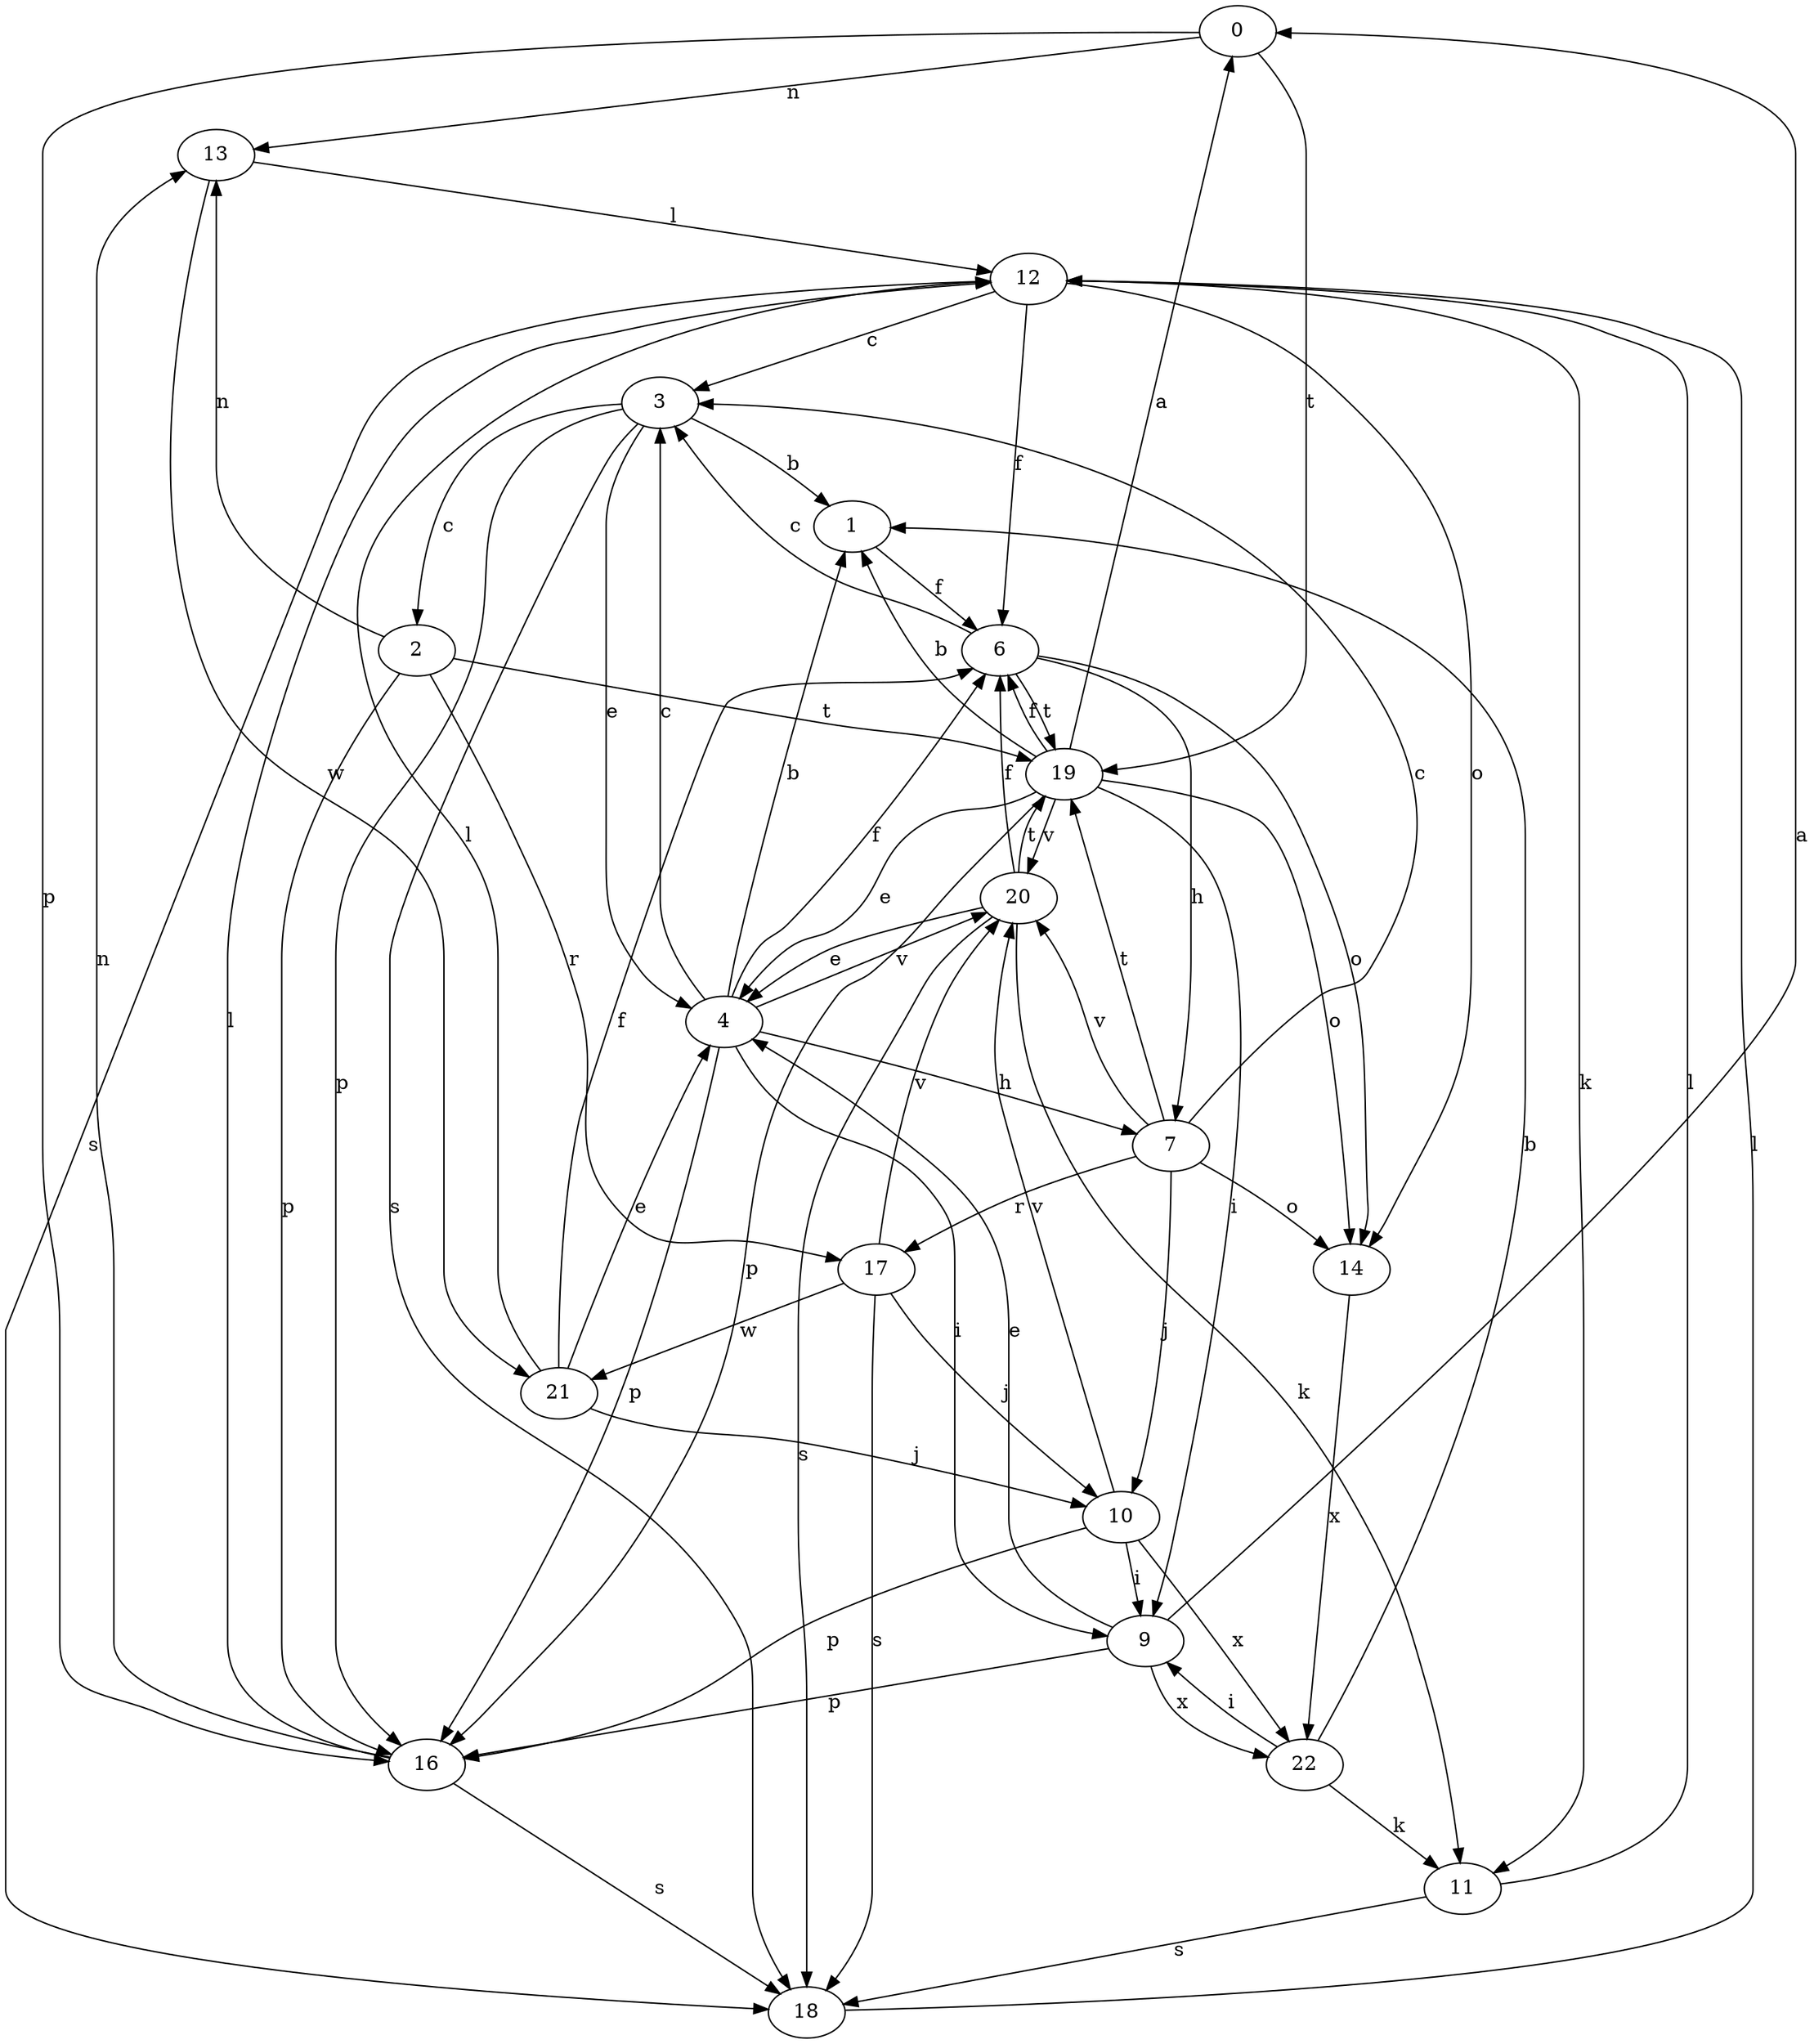 strict digraph  {
0;
1;
2;
3;
4;
6;
7;
9;
10;
11;
12;
13;
14;
16;
17;
18;
19;
20;
21;
22;
0 -> 13  [label=n];
0 -> 16  [label=p];
0 -> 19  [label=t];
1 -> 6  [label=f];
2 -> 13  [label=n];
2 -> 16  [label=p];
2 -> 17  [label=r];
2 -> 19  [label=t];
3 -> 1  [label=b];
3 -> 2  [label=c];
3 -> 4  [label=e];
3 -> 16  [label=p];
3 -> 18  [label=s];
4 -> 1  [label=b];
4 -> 3  [label=c];
4 -> 6  [label=f];
4 -> 7  [label=h];
4 -> 9  [label=i];
4 -> 16  [label=p];
4 -> 20  [label=v];
6 -> 3  [label=c];
6 -> 7  [label=h];
6 -> 14  [label=o];
6 -> 19  [label=t];
7 -> 3  [label=c];
7 -> 10  [label=j];
7 -> 14  [label=o];
7 -> 17  [label=r];
7 -> 19  [label=t];
7 -> 20  [label=v];
9 -> 0  [label=a];
9 -> 4  [label=e];
9 -> 16  [label=p];
9 -> 22  [label=x];
10 -> 9  [label=i];
10 -> 16  [label=p];
10 -> 20  [label=v];
10 -> 22  [label=x];
11 -> 12  [label=l];
11 -> 18  [label=s];
12 -> 3  [label=c];
12 -> 6  [label=f];
12 -> 11  [label=k];
12 -> 14  [label=o];
12 -> 18  [label=s];
13 -> 12  [label=l];
13 -> 21  [label=w];
14 -> 22  [label=x];
16 -> 12  [label=l];
16 -> 13  [label=n];
16 -> 18  [label=s];
17 -> 10  [label=j];
17 -> 18  [label=s];
17 -> 20  [label=v];
17 -> 21  [label=w];
18 -> 12  [label=l];
19 -> 0  [label=a];
19 -> 1  [label=b];
19 -> 4  [label=e];
19 -> 6  [label=f];
19 -> 9  [label=i];
19 -> 14  [label=o];
19 -> 16  [label=p];
19 -> 20  [label=v];
20 -> 4  [label=e];
20 -> 6  [label=f];
20 -> 11  [label=k];
20 -> 18  [label=s];
20 -> 19  [label=t];
21 -> 4  [label=e];
21 -> 6  [label=f];
21 -> 10  [label=j];
21 -> 12  [label=l];
22 -> 1  [label=b];
22 -> 9  [label=i];
22 -> 11  [label=k];
}
